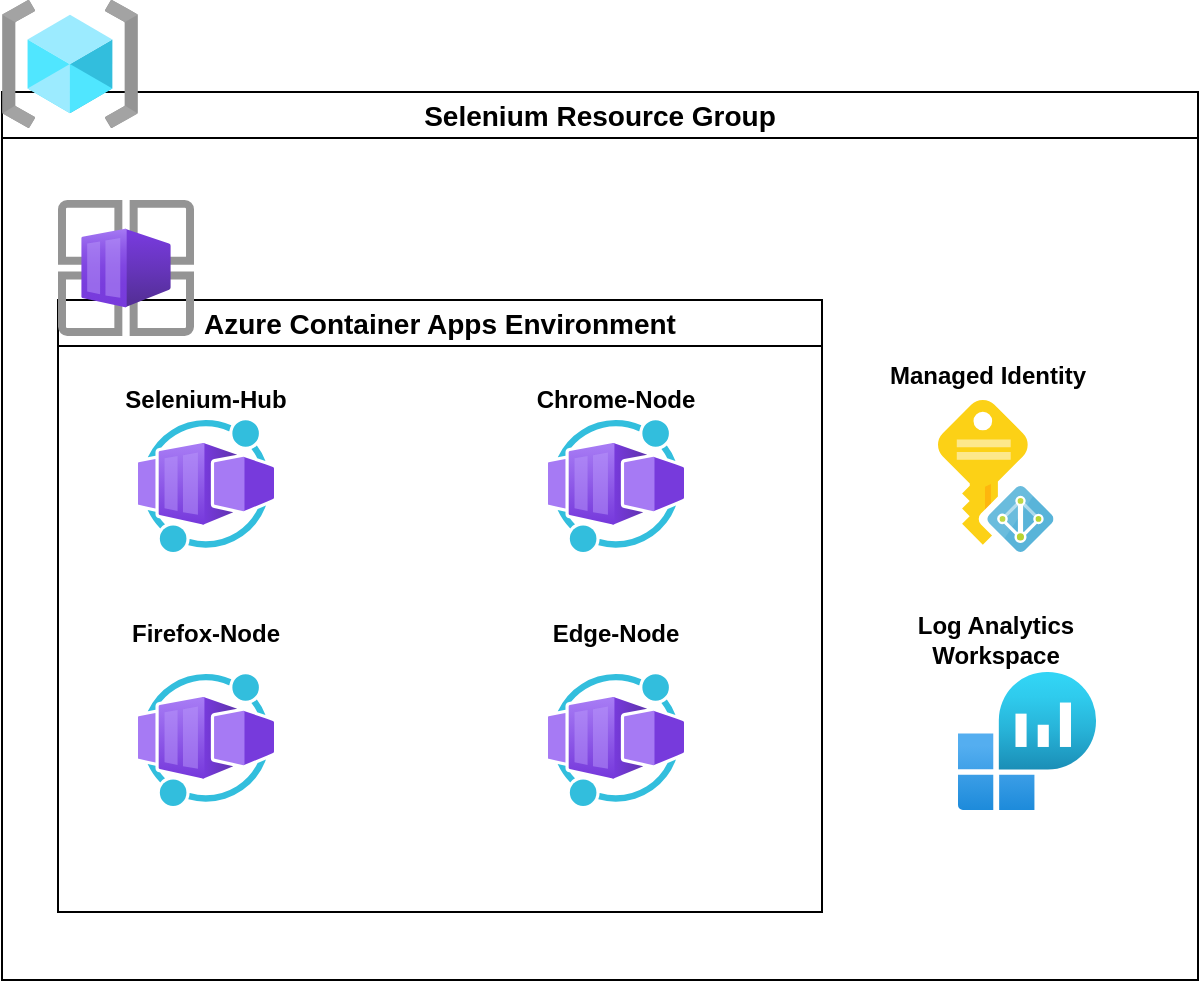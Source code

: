 <mxfile version="24.0.4" type="device">
  <diagram name="Page-1" id="c-fp1Y0VfbT5dWnl_Ch2">
    <mxGraphModel dx="2058" dy="1180" grid="1" gridSize="10" guides="1" tooltips="1" connect="1" arrows="1" fold="1" page="1" pageScale="1" pageWidth="850" pageHeight="1100" math="0" shadow="0">
      <root>
        <mxCell id="0" />
        <mxCell id="1" parent="0" />
        <mxCell id="gI3ikrVTgRbU_sErLgIe-8" value="&lt;font style=&quot;font-size: 14px;&quot;&gt;Selenium Resource Group&lt;/font&gt;" style="swimlane;whiteSpace=wrap;html=1;" vertex="1" parent="1">
          <mxGeometry x="152" y="226" width="598" height="444" as="geometry" />
        </mxCell>
        <mxCell id="gI3ikrVTgRbU_sErLgIe-9" value="&lt;font style=&quot;font-size: 14px;&quot;&gt;Azure Container Apps Environment&lt;/font&gt;" style="swimlane;whiteSpace=wrap;html=1;" vertex="1" parent="gI3ikrVTgRbU_sErLgIe-8">
          <mxGeometry x="28" y="104" width="382" height="306" as="geometry" />
        </mxCell>
        <mxCell id="gI3ikrVTgRbU_sErLgIe-1" value="" style="image;aspect=fixed;html=1;points=[];align=center;fontSize=12;image=img/lib/azure2/other/Worker_Container_App.svg;" vertex="1" parent="gI3ikrVTgRbU_sErLgIe-9">
          <mxGeometry x="40" y="60" width="68" height="66" as="geometry" />
        </mxCell>
        <mxCell id="gI3ikrVTgRbU_sErLgIe-11" value="" style="image;aspect=fixed;html=1;points=[];align=center;fontSize=12;image=img/lib/azure2/other/Worker_Container_App.svg;" vertex="1" parent="gI3ikrVTgRbU_sErLgIe-9">
          <mxGeometry x="245" y="60" width="68" height="66" as="geometry" />
        </mxCell>
        <mxCell id="gI3ikrVTgRbU_sErLgIe-12" value="" style="image;aspect=fixed;html=1;points=[];align=center;fontSize=12;image=img/lib/azure2/other/Worker_Container_App.svg;" vertex="1" parent="gI3ikrVTgRbU_sErLgIe-9">
          <mxGeometry x="245" y="187" width="68" height="66" as="geometry" />
        </mxCell>
        <mxCell id="gI3ikrVTgRbU_sErLgIe-13" value="" style="image;aspect=fixed;html=1;points=[];align=center;fontSize=12;image=img/lib/azure2/other/Worker_Container_App.svg;" vertex="1" parent="gI3ikrVTgRbU_sErLgIe-9">
          <mxGeometry x="40" y="187" width="68" height="66" as="geometry" />
        </mxCell>
        <mxCell id="gI3ikrVTgRbU_sErLgIe-14" value="&lt;b&gt;Selenium-Hub&lt;/b&gt;" style="text;strokeColor=none;align=center;fillColor=none;html=1;verticalAlign=middle;whiteSpace=wrap;rounded=0;" vertex="1" parent="gI3ikrVTgRbU_sErLgIe-9">
          <mxGeometry x="29" y="30" width="90" height="40" as="geometry" />
        </mxCell>
        <mxCell id="gI3ikrVTgRbU_sErLgIe-15" value="&lt;b&gt;Firefox-Node&lt;/b&gt;" style="text;strokeColor=none;align=center;fillColor=none;html=1;verticalAlign=middle;whiteSpace=wrap;rounded=0;" vertex="1" parent="gI3ikrVTgRbU_sErLgIe-9">
          <mxGeometry x="29" y="147" width="90" height="40" as="geometry" />
        </mxCell>
        <mxCell id="gI3ikrVTgRbU_sErLgIe-16" value="&lt;b&gt;Chrome-Node&lt;/b&gt;" style="text;strokeColor=none;align=center;fillColor=none;html=1;verticalAlign=middle;whiteSpace=wrap;rounded=0;" vertex="1" parent="gI3ikrVTgRbU_sErLgIe-9">
          <mxGeometry x="234" y="30" width="90" height="40" as="geometry" />
        </mxCell>
        <mxCell id="gI3ikrVTgRbU_sErLgIe-17" value="&lt;b&gt;Edge-Node&lt;/b&gt;" style="text;strokeColor=none;align=center;fillColor=none;html=1;verticalAlign=middle;whiteSpace=wrap;rounded=0;" vertex="1" parent="gI3ikrVTgRbU_sErLgIe-9">
          <mxGeometry x="234" y="147" width="90" height="40" as="geometry" />
        </mxCell>
        <mxCell id="gI3ikrVTgRbU_sErLgIe-4" value="" style="image;sketch=0;aspect=fixed;html=1;points=[];align=center;fontSize=12;image=img/lib/mscae/Managed_Identities.svg;" vertex="1" parent="gI3ikrVTgRbU_sErLgIe-8">
          <mxGeometry x="468" y="154" width="57.76" height="76" as="geometry" />
        </mxCell>
        <mxCell id="gI3ikrVTgRbU_sErLgIe-3" value="" style="image;aspect=fixed;html=1;points=[];align=center;fontSize=12;image=img/lib/azure2/other/Container_App_Environments.svg;" vertex="1" parent="gI3ikrVTgRbU_sErLgIe-8">
          <mxGeometry x="28" y="54" width="68" height="68" as="geometry" />
        </mxCell>
        <mxCell id="gI3ikrVTgRbU_sErLgIe-6" value="" style="image;aspect=fixed;html=1;points=[];align=center;fontSize=12;image=img/lib/azure2/analytics/Log_Analytics_Workspaces.svg;" vertex="1" parent="gI3ikrVTgRbU_sErLgIe-8">
          <mxGeometry x="478" y="290" width="69" height="69" as="geometry" />
        </mxCell>
        <mxCell id="gI3ikrVTgRbU_sErLgIe-18" value="&lt;b&gt;Managed Identity&lt;/b&gt;" style="text;strokeColor=none;align=center;fillColor=none;html=1;verticalAlign=middle;whiteSpace=wrap;rounded=0;" vertex="1" parent="gI3ikrVTgRbU_sErLgIe-8">
          <mxGeometry x="438.88" y="122" width="108.12" height="40" as="geometry" />
        </mxCell>
        <mxCell id="gI3ikrVTgRbU_sErLgIe-19" value="&lt;b&gt;Log Analytics Workspace&lt;/b&gt;" style="text;strokeColor=none;align=center;fillColor=none;html=1;verticalAlign=middle;whiteSpace=wrap;rounded=0;" vertex="1" parent="gI3ikrVTgRbU_sErLgIe-8">
          <mxGeometry x="442.82" y="254" width="108.12" height="40" as="geometry" />
        </mxCell>
        <mxCell id="gI3ikrVTgRbU_sErLgIe-7" value="" style="image;aspect=fixed;html=1;points=[];align=center;fontSize=12;image=img/lib/azure2/general/Resource_Groups.svg;" vertex="1" parent="1">
          <mxGeometry x="152" y="180" width="68" height="64" as="geometry" />
        </mxCell>
      </root>
    </mxGraphModel>
  </diagram>
</mxfile>

